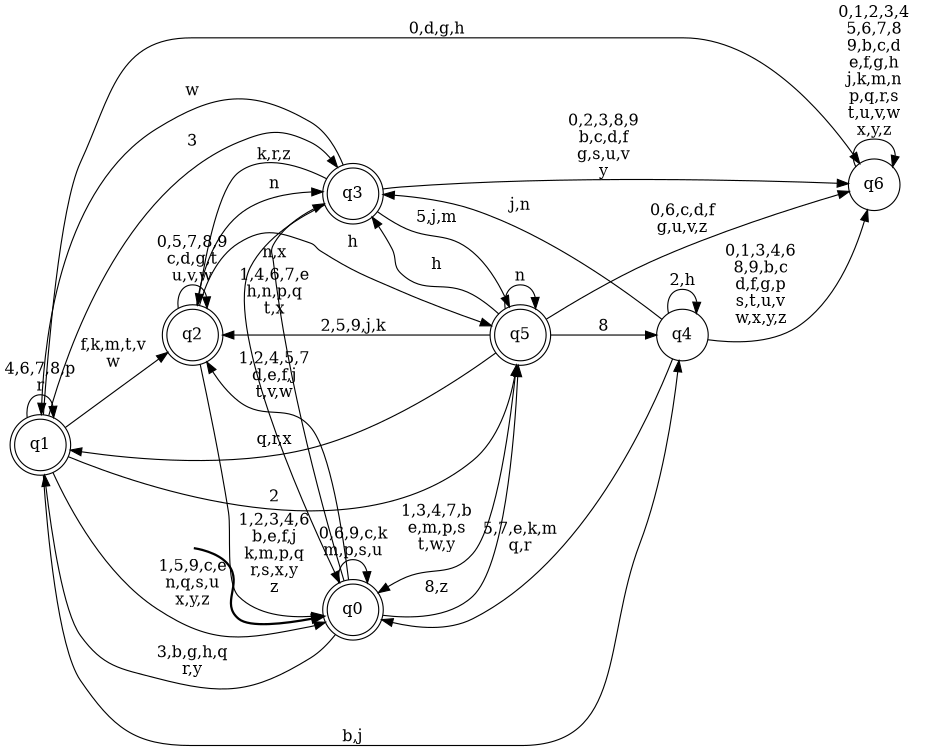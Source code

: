 digraph BlueStar {
__start0 [style = invis, shape = none, label = "", width = 0, height = 0];

rankdir=LR;
size="8,5";

s0 [style="rounded,filled", color="black", fillcolor="white" shape="doublecircle", label="q0"];
s1 [style="rounded,filled", color="black", fillcolor="white" shape="doublecircle", label="q1"];
s2 [style="rounded,filled", color="black", fillcolor="white" shape="doublecircle", label="q2"];
s3 [style="rounded,filled", color="black", fillcolor="white" shape="doublecircle", label="q3"];
s4 [style="filled", color="black", fillcolor="white" shape="circle", label="q4"];
s5 [style="rounded,filled", color="black", fillcolor="white" shape="doublecircle", label="q5"];
s6 [style="filled", color="black", fillcolor="white" shape="circle", label="q6"];
subgraph cluster_main { 
	graph [pad=".75", ranksep="0.15", nodesep="0.15"];
	 style=invis; 
	__start0 -> s0 [penwidth=2];
}
s0 -> s0 [label="0,6,9,c,k\nm,p,s,u"];
s0 -> s1 [label="3,b,g,h,q\nr,y"];
s0 -> s2 [label="1,2,4,5,7\nd,e,f,j\nt,v,w"];
s0 -> s3 [label="n,x"];
s0 -> s5 [label="8,z"];
s1 -> s0 [label="1,5,9,c,e\nn,q,s,u\nx,y,z"];
s1 -> s1 [label="4,6,7,8,p\nr"];
s1 -> s2 [label="f,k,m,t,v\nw"];
s1 -> s3 [label="3"];
s1 -> s4 [label="b,j"];
s1 -> s5 [label="2"];
s1 -> s6 [label="0,d,g,h"];
s2 -> s0 [label="1,2,3,4,6\nb,e,f,j\nk,m,p,q\nr,s,x,y\nz"];
s2 -> s2 [label="0,5,7,8,9\nc,d,g,t\nu,v,w"];
s2 -> s3 [label="n"];
s2 -> s5 [label="h"];
s3 -> s0 [label="1,4,6,7,e\nh,n,p,q\nt,x"];
s3 -> s1 [label="w"];
s3 -> s2 [label="k,r,z"];
s3 -> s5 [label="5,j,m"];
s3 -> s6 [label="0,2,3,8,9\nb,c,d,f\ng,s,u,v\ny"];
s4 -> s0 [label="5,7,e,k,m\nq,r"];
s4 -> s3 [label="j,n"];
s4 -> s4 [label="2,h"];
s4 -> s6 [label="0,1,3,4,6\n8,9,b,c\nd,f,g,p\ns,t,u,v\nw,x,y,z"];
s5 -> s0 [label="1,3,4,7,b\ne,m,p,s\nt,w,y"];
s5 -> s1 [label="q,r,x"];
s5 -> s2 [label="2,5,9,j,k"];
s5 -> s3 [label="h"];
s5 -> s4 [label="8"];
s5 -> s5 [label="n"];
s5 -> s6 [label="0,6,c,d,f\ng,u,v,z"];
s6 -> s6 [label="0,1,2,3,4\n5,6,7,8\n9,b,c,d\ne,f,g,h\nj,k,m,n\np,q,r,s\nt,u,v,w\nx,y,z"];

}